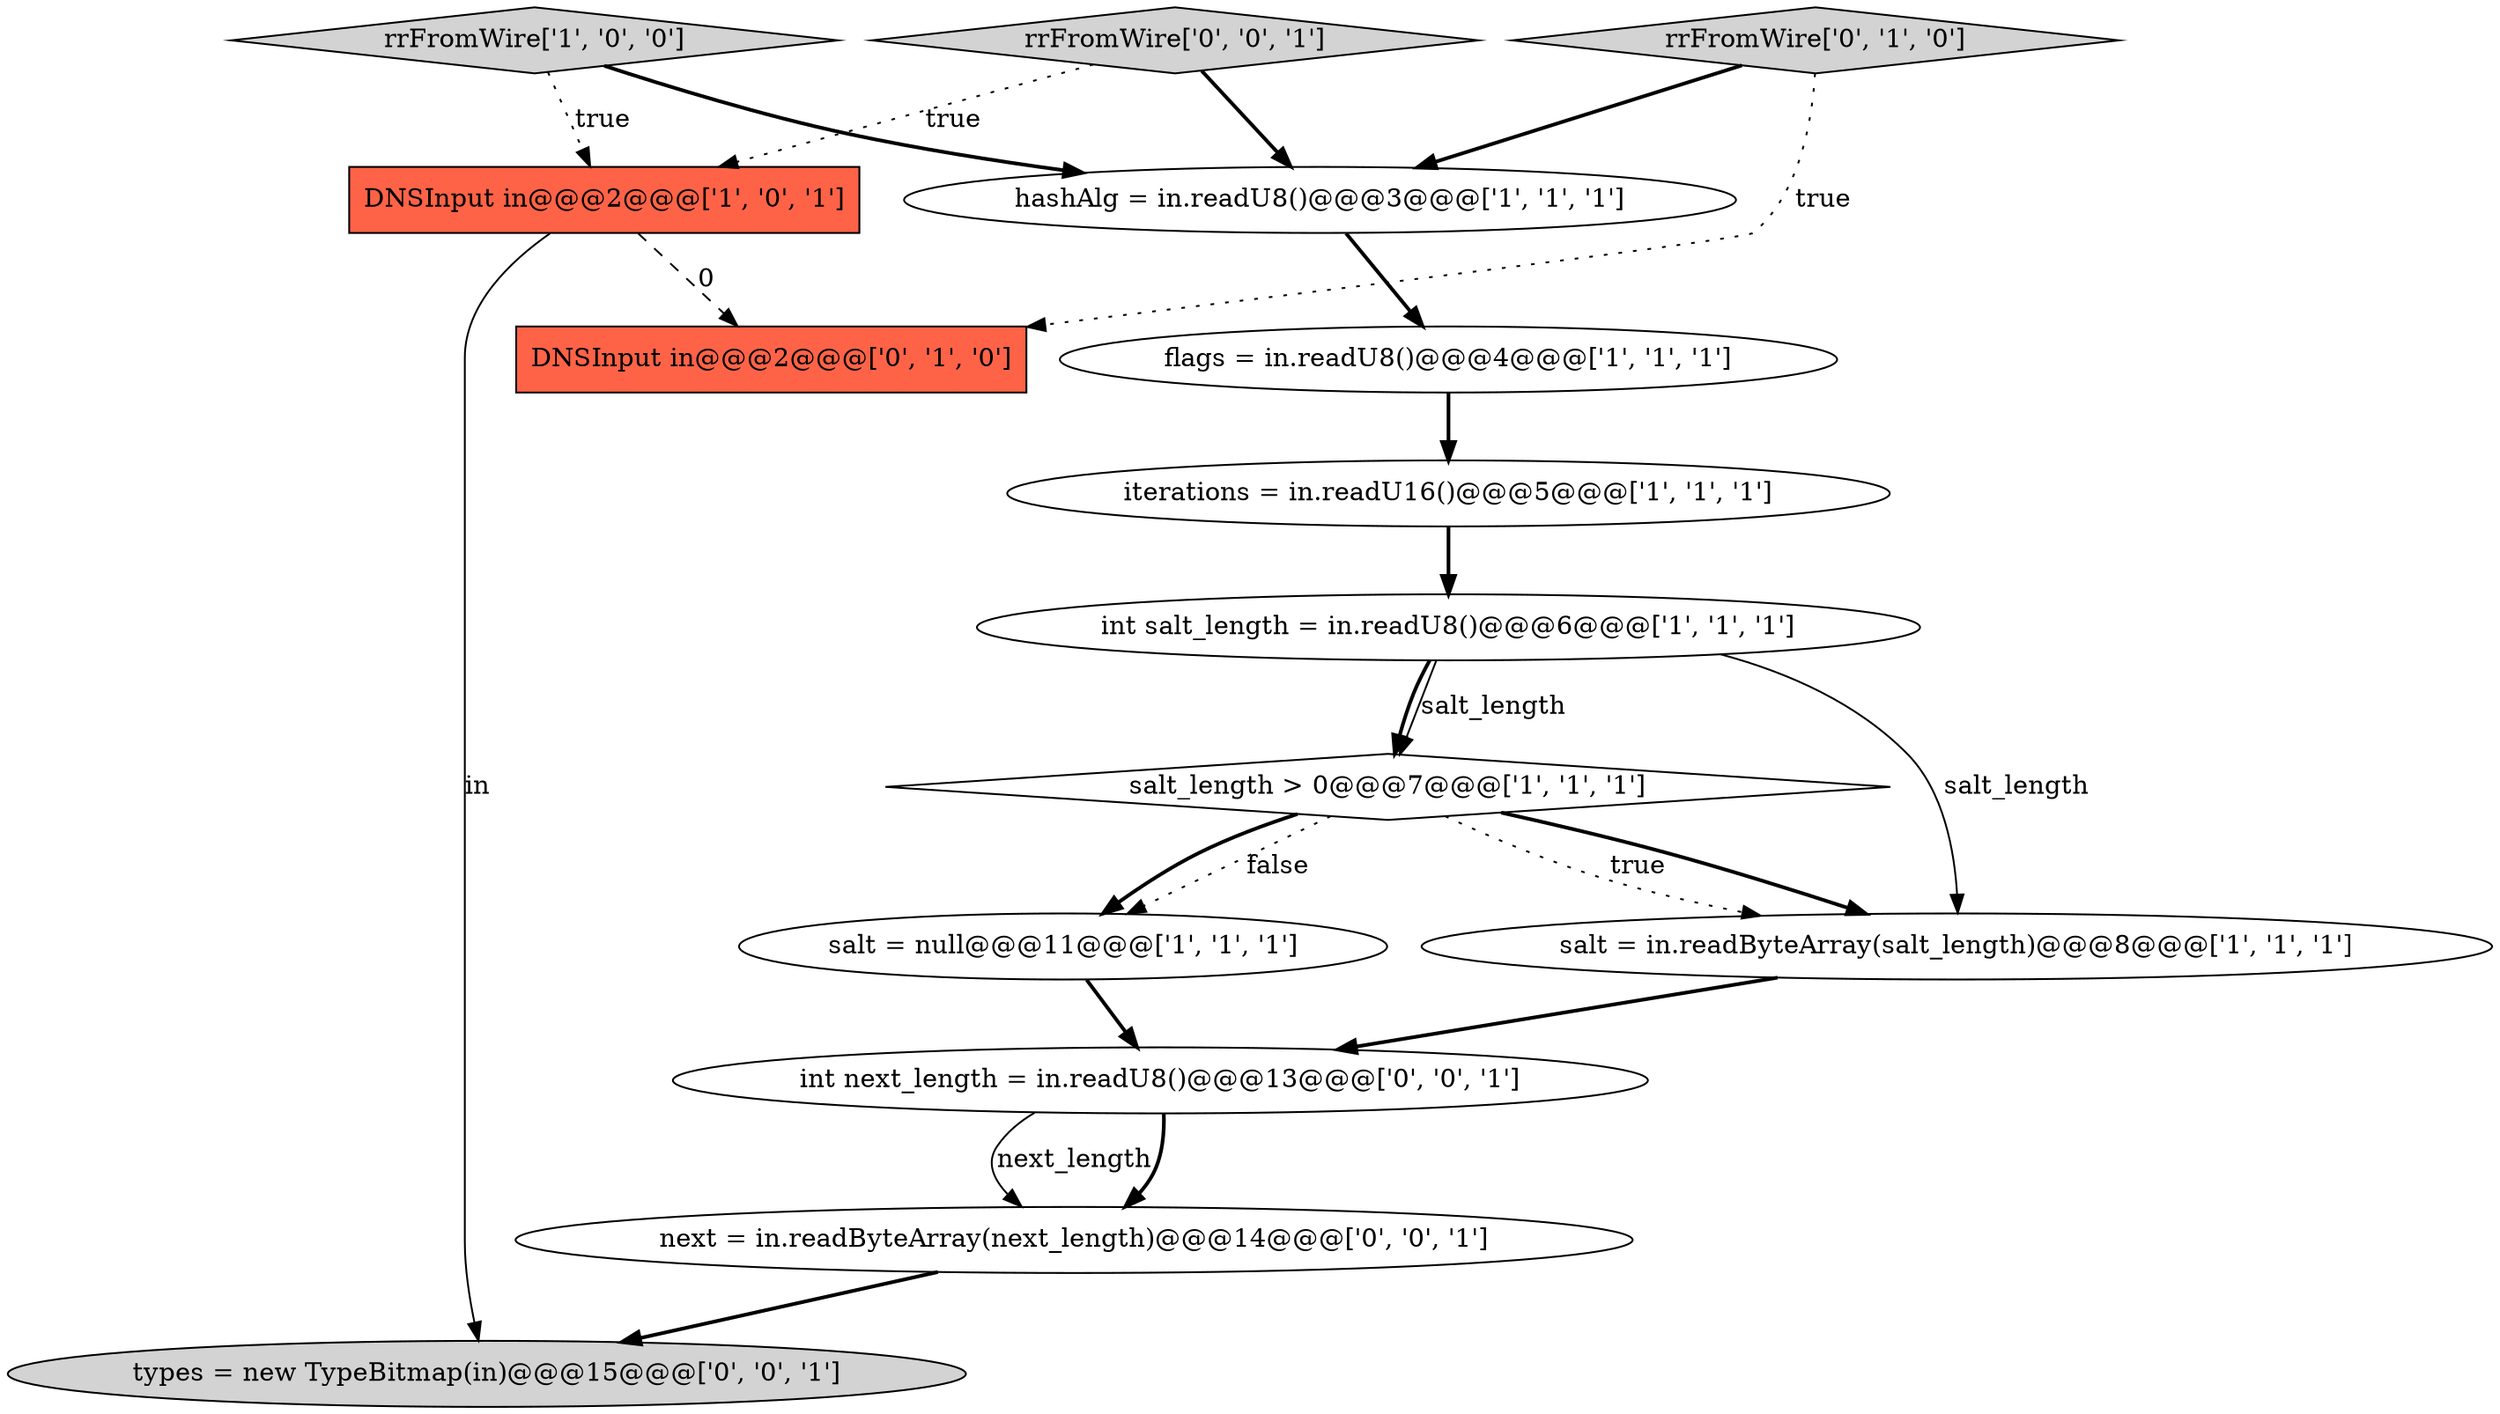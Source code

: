 digraph {
14 [style = filled, label = "rrFromWire['0', '0', '1']", fillcolor = lightgray, shape = diamond image = "AAA0AAABBB3BBB"];
4 [style = filled, label = "rrFromWire['1', '0', '0']", fillcolor = lightgray, shape = diamond image = "AAA0AAABBB1BBB"];
9 [style = filled, label = "rrFromWire['0', '1', '0']", fillcolor = lightgray, shape = diamond image = "AAA0AAABBB2BBB"];
12 [style = filled, label = "types = new TypeBitmap(in)@@@15@@@['0', '0', '1']", fillcolor = lightgray, shape = ellipse image = "AAA0AAABBB3BBB"];
5 [style = filled, label = "salt = null@@@11@@@['1', '1', '1']", fillcolor = white, shape = ellipse image = "AAA0AAABBB1BBB"];
6 [style = filled, label = "hashAlg = in.readU8()@@@3@@@['1', '1', '1']", fillcolor = white, shape = ellipse image = "AAA0AAABBB1BBB"];
11 [style = filled, label = "int next_length = in.readU8()@@@13@@@['0', '0', '1']", fillcolor = white, shape = ellipse image = "AAA0AAABBB3BBB"];
0 [style = filled, label = "salt_length > 0@@@7@@@['1', '1', '1']", fillcolor = white, shape = diamond image = "AAA0AAABBB1BBB"];
13 [style = filled, label = "next = in.readByteArray(next_length)@@@14@@@['0', '0', '1']", fillcolor = white, shape = ellipse image = "AAA0AAABBB3BBB"];
7 [style = filled, label = "flags = in.readU8()@@@4@@@['1', '1', '1']", fillcolor = white, shape = ellipse image = "AAA0AAABBB1BBB"];
2 [style = filled, label = "int salt_length = in.readU8()@@@6@@@['1', '1', '1']", fillcolor = white, shape = ellipse image = "AAA0AAABBB1BBB"];
10 [style = filled, label = "DNSInput in@@@2@@@['0', '1', '0']", fillcolor = tomato, shape = box image = "AAA1AAABBB2BBB"];
8 [style = filled, label = "salt = in.readByteArray(salt_length)@@@8@@@['1', '1', '1']", fillcolor = white, shape = ellipse image = "AAA0AAABBB1BBB"];
3 [style = filled, label = "DNSInput in@@@2@@@['1', '0', '1']", fillcolor = tomato, shape = box image = "AAA0AAABBB1BBB"];
1 [style = filled, label = "iterations = in.readU16()@@@5@@@['1', '1', '1']", fillcolor = white, shape = ellipse image = "AAA0AAABBB1BBB"];
7->1 [style = bold, label=""];
4->6 [style = bold, label=""];
11->13 [style = solid, label="next_length"];
9->6 [style = bold, label=""];
0->8 [style = dotted, label="true"];
2->0 [style = bold, label=""];
13->12 [style = bold, label=""];
4->3 [style = dotted, label="true"];
2->8 [style = solid, label="salt_length"];
11->13 [style = bold, label=""];
0->8 [style = bold, label=""];
0->5 [style = dotted, label="false"];
14->3 [style = dotted, label="true"];
1->2 [style = bold, label=""];
5->11 [style = bold, label=""];
3->12 [style = solid, label="in"];
3->10 [style = dashed, label="0"];
6->7 [style = bold, label=""];
9->10 [style = dotted, label="true"];
8->11 [style = bold, label=""];
14->6 [style = bold, label=""];
2->0 [style = solid, label="salt_length"];
0->5 [style = bold, label=""];
}
